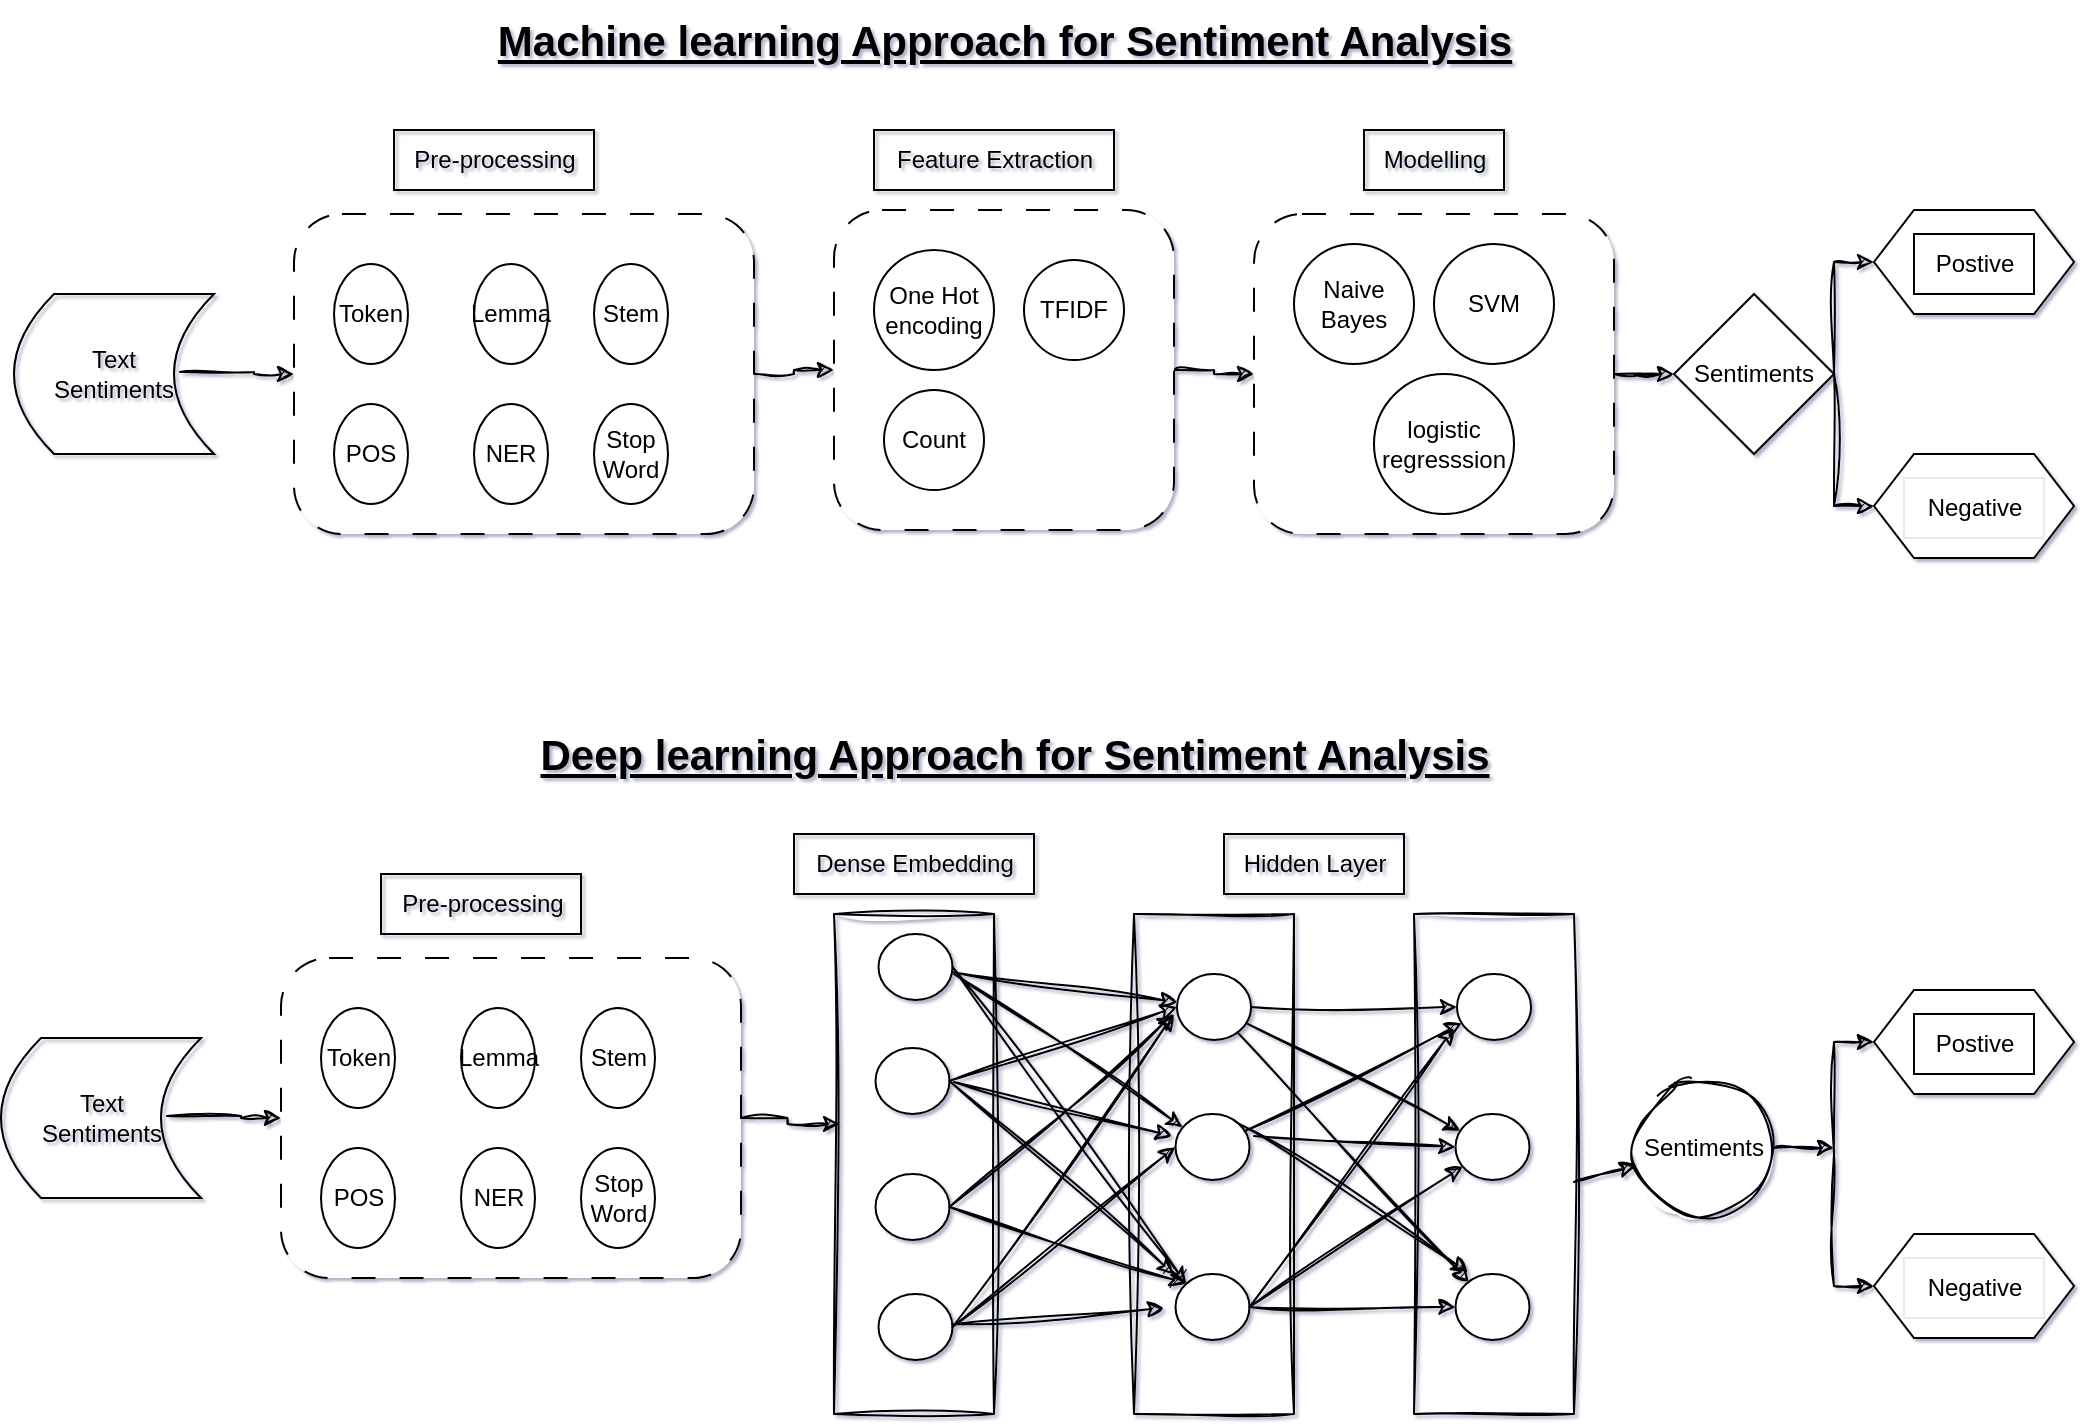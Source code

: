 <mxfile version="23.1.5" type="github" pages="2">
  <diagram id="yPxyJZ8AM_hMuL3Unpa9" name="complex gitflow">
    <mxGraphModel dx="1386" dy="785" grid="1" gridSize="10" guides="1" tooltips="1" connect="1" arrows="1" fold="1" page="1" pageScale="1" pageWidth="1100" pageHeight="850" background="#FFFFFF" math="0" shadow="1">
      <root>
        <mxCell id="0" />
        <mxCell id="1" parent="0" />
        <mxCell id="4QupIb8iLS8ZjlGMn9zY-9" style="edgeStyle=orthogonalEdgeStyle;rounded=0;sketch=1;hachureGap=4;jiggle=2;curveFitting=1;orthogonalLoop=1;jettySize=auto;html=1;exitX=0.83;exitY=0.488;exitDx=0;exitDy=0;entryX=0;entryY=0.5;entryDx=0;entryDy=0;exitPerimeter=0;" edge="1" parent="1" source="zV0c77pq8J_n4XPMc49B-2" target="zV0c77pq8J_n4XPMc49B-3">
          <mxGeometry relative="1" as="geometry" />
        </mxCell>
        <mxCell id="zV0c77pq8J_n4XPMc49B-2" value="Text &lt;br&gt;Sentiments" style="shape=dataStorage;whiteSpace=wrap;html=1;fixedSize=1;gradientColor=none;fillColor=none;strokeColor=#000000;" parent="1" vertex="1">
          <mxGeometry x="30" y="160" width="100" height="80" as="geometry" />
        </mxCell>
        <mxCell id="4QupIb8iLS8ZjlGMn9zY-8" style="edgeStyle=orthogonalEdgeStyle;rounded=0;sketch=1;hachureGap=4;jiggle=2;curveFitting=1;orthogonalLoop=1;jettySize=auto;html=1;" edge="1" parent="1" source="zV0c77pq8J_n4XPMc49B-3" target="zV0c77pq8J_n4XPMc49B-13">
          <mxGeometry relative="1" as="geometry" />
        </mxCell>
        <mxCell id="zV0c77pq8J_n4XPMc49B-3" value="" style="rounded=1;whiteSpace=wrap;html=1;dashed=1;dashPattern=12 12;strokeColor=#000000;" parent="1" vertex="1">
          <mxGeometry x="170" y="120" width="230" height="160" as="geometry" />
        </mxCell>
        <mxCell id="zV0c77pq8J_n4XPMc49B-4" value="Token" style="ellipse;whiteSpace=wrap;html=1;aspect=fixed;strokeColor=#000000;" parent="1" vertex="1">
          <mxGeometry x="190" y="145" width="37" height="50" as="geometry" />
        </mxCell>
        <mxCell id="zV0c77pq8J_n4XPMc49B-5" value="Lemma" style="ellipse;whiteSpace=wrap;html=1;aspect=fixed;strokeColor=#000000;" parent="1" vertex="1">
          <mxGeometry x="260" y="145" width="37" height="50" as="geometry" />
        </mxCell>
        <mxCell id="zV0c77pq8J_n4XPMc49B-6" value="Stem" style="ellipse;whiteSpace=wrap;html=1;aspect=fixed;strokeColor=#000000;" parent="1" vertex="1">
          <mxGeometry x="320" y="145" width="37" height="50" as="geometry" />
        </mxCell>
        <mxCell id="zV0c77pq8J_n4XPMc49B-7" value="POS" style="ellipse;whiteSpace=wrap;html=1;aspect=fixed;strokeColor=#000000;" parent="1" vertex="1">
          <mxGeometry x="190" y="215" width="37" height="50" as="geometry" />
        </mxCell>
        <mxCell id="zV0c77pq8J_n4XPMc49B-8" value="NER" style="ellipse;whiteSpace=wrap;html=1;aspect=fixed;strokeColor=#000000;" parent="1" vertex="1">
          <mxGeometry x="260" y="215" width="37" height="50" as="geometry" />
        </mxCell>
        <mxCell id="zV0c77pq8J_n4XPMc49B-9" value="Stop Word" style="ellipse;whiteSpace=wrap;html=1;aspect=fixed;strokeColor=#000000;" parent="1" vertex="1">
          <mxGeometry x="320" y="215" width="37" height="50" as="geometry" />
        </mxCell>
        <mxCell id="zV0c77pq8J_n4XPMc49B-10" value="Pre-processing" style="text;html=1;align=center;verticalAlign=middle;resizable=0;points=[];autosize=1;strokeColor=#000000;fillColor=none;" parent="1" vertex="1">
          <mxGeometry x="220" y="78" width="100" height="30" as="geometry" />
        </mxCell>
        <mxCell id="4QupIb8iLS8ZjlGMn9zY-10" style="edgeStyle=orthogonalEdgeStyle;rounded=0;sketch=1;hachureGap=4;jiggle=2;curveFitting=1;orthogonalLoop=1;jettySize=auto;html=1;entryX=0;entryY=0.5;entryDx=0;entryDy=0;" edge="1" parent="1" source="zV0c77pq8J_n4XPMc49B-13" target="zV0c77pq8J_n4XPMc49B-22">
          <mxGeometry relative="1" as="geometry" />
        </mxCell>
        <mxCell id="zV0c77pq8J_n4XPMc49B-13" value="" style="rounded=1;whiteSpace=wrap;html=1;dashed=1;dashPattern=12 12;strokeColor=#000000;" parent="1" vertex="1">
          <mxGeometry x="440" y="118" width="170" height="160" as="geometry" />
        </mxCell>
        <mxCell id="zV0c77pq8J_n4XPMc49B-14" value="One Hot encoding" style="ellipse;whiteSpace=wrap;html=1;aspect=fixed;strokeColor=#000000;" parent="1" vertex="1">
          <mxGeometry x="460" y="138" width="60" height="60" as="geometry" />
        </mxCell>
        <mxCell id="zV0c77pq8J_n4XPMc49B-16" value="TFIDF" style="ellipse;whiteSpace=wrap;html=1;aspect=fixed;strokeColor=#000000;" parent="1" vertex="1">
          <mxGeometry x="535" y="143" width="50" height="50" as="geometry" />
        </mxCell>
        <mxCell id="zV0c77pq8J_n4XPMc49B-18" value="Count" style="ellipse;whiteSpace=wrap;html=1;aspect=fixed;strokeColor=#000000;" parent="1" vertex="1">
          <mxGeometry x="465" y="208" width="50" height="50" as="geometry" />
        </mxCell>
        <mxCell id="zV0c77pq8J_n4XPMc49B-20" value="Feature Extraction" style="text;html=1;align=center;verticalAlign=middle;resizable=0;points=[];autosize=1;strokeColor=#000000;fillColor=none;" parent="1" vertex="1">
          <mxGeometry x="460" y="78" width="120" height="30" as="geometry" />
        </mxCell>
        <mxCell id="4QupIb8iLS8ZjlGMn9zY-11" style="edgeStyle=orthogonalEdgeStyle;rounded=0;sketch=1;hachureGap=4;jiggle=2;curveFitting=1;orthogonalLoop=1;jettySize=auto;html=1;entryX=0;entryY=0.5;entryDx=0;entryDy=0;" edge="1" parent="1" source="zV0c77pq8J_n4XPMc49B-22" target="zV0c77pq8J_n4XPMc49B-27">
          <mxGeometry relative="1" as="geometry" />
        </mxCell>
        <mxCell id="zV0c77pq8J_n4XPMc49B-22" value="" style="rounded=1;whiteSpace=wrap;html=1;dashed=1;dashPattern=12 12;strokeColor=#000000;" parent="1" vertex="1">
          <mxGeometry x="650" y="120" width="180" height="160" as="geometry" />
        </mxCell>
        <mxCell id="zV0c77pq8J_n4XPMc49B-23" value="Modelling" style="text;html=1;align=center;verticalAlign=middle;resizable=0;points=[];autosize=1;strokeColor=#000000;fillColor=none;" parent="1" vertex="1">
          <mxGeometry x="705" y="78" width="70" height="30" as="geometry" />
        </mxCell>
        <mxCell id="zV0c77pq8J_n4XPMc49B-24" value="Naive Bayes" style="ellipse;whiteSpace=wrap;html=1;aspect=fixed;strokeColor=#000000;" parent="1" vertex="1">
          <mxGeometry x="670" y="135" width="60" height="60" as="geometry" />
        </mxCell>
        <mxCell id="zV0c77pq8J_n4XPMc49B-25" value="SVM" style="ellipse;whiteSpace=wrap;html=1;aspect=fixed;strokeColor=#000000;" parent="1" vertex="1">
          <mxGeometry x="740" y="135" width="60" height="60" as="geometry" />
        </mxCell>
        <mxCell id="zV0c77pq8J_n4XPMc49B-26" value="logistic regresssion" style="ellipse;whiteSpace=wrap;html=1;aspect=fixed;strokeColor=#000000;" parent="1" vertex="1">
          <mxGeometry x="710" y="200" width="70" height="70" as="geometry" />
        </mxCell>
        <mxCell id="4QupIb8iLS8ZjlGMn9zY-12" style="edgeStyle=orthogonalEdgeStyle;rounded=0;sketch=1;hachureGap=4;jiggle=2;curveFitting=1;orthogonalLoop=1;jettySize=auto;html=1;exitX=1;exitY=0.5;exitDx=0;exitDy=0;entryX=0;entryY=0.5;entryDx=0;entryDy=0;" edge="1" parent="1" source="zV0c77pq8J_n4XPMc49B-27" target="zV0c77pq8J_n4XPMc49B-29">
          <mxGeometry relative="1" as="geometry">
            <Array as="points">
              <mxPoint x="940" y="144" />
            </Array>
          </mxGeometry>
        </mxCell>
        <mxCell id="4QupIb8iLS8ZjlGMn9zY-14" style="edgeStyle=orthogonalEdgeStyle;rounded=0;sketch=1;hachureGap=4;jiggle=2;curveFitting=1;orthogonalLoop=1;jettySize=auto;html=1;exitX=1;exitY=0.5;exitDx=0;exitDy=0;entryX=0;entryY=0.5;entryDx=0;entryDy=0;" edge="1" parent="1" source="zV0c77pq8J_n4XPMc49B-27" target="zV0c77pq8J_n4XPMc49B-33">
          <mxGeometry relative="1" as="geometry">
            <Array as="points">
              <mxPoint x="940" y="266" />
            </Array>
          </mxGeometry>
        </mxCell>
        <mxCell id="zV0c77pq8J_n4XPMc49B-27" value="Sentiments" style="rhombus;whiteSpace=wrap;html=1;strokeColor=#000000;" parent="1" vertex="1">
          <mxGeometry x="860" y="160" width="80" height="80" as="geometry" />
        </mxCell>
        <mxCell id="zV0c77pq8J_n4XPMc49B-29" value="" style="shape=hexagon;perimeter=hexagonPerimeter2;whiteSpace=wrap;html=1;fixedSize=1;strokeColor=#000000;" parent="1" vertex="1">
          <mxGeometry x="960" y="118" width="100" height="52" as="geometry" />
        </mxCell>
        <mxCell id="zV0c77pq8J_n4XPMc49B-28" value="Postive" style="text;html=1;align=center;verticalAlign=middle;resizable=0;points=[];autosize=1;strokeColor=#000000;fillColor=none;" parent="1" vertex="1">
          <mxGeometry x="980" y="130" width="60" height="30" as="geometry" />
        </mxCell>
        <mxCell id="zV0c77pq8J_n4XPMc49B-33" value="" style="shape=hexagon;perimeter=hexagonPerimeter2;whiteSpace=wrap;html=1;fixedSize=1;strokeColor=#000000;" parent="1" vertex="1">
          <mxGeometry x="960" y="240" width="100" height="52" as="geometry" />
        </mxCell>
        <mxCell id="zV0c77pq8J_n4XPMc49B-34" value="Negative" style="text;html=1;align=center;verticalAlign=middle;resizable=0;points=[];autosize=1;strokeColor=#eee7e7;fillColor=none;" parent="1" vertex="1">
          <mxGeometry x="975" y="252" width="70" height="30" as="geometry" />
        </mxCell>
        <mxCell id="4QupIb8iLS8ZjlGMn9zY-15" value="&lt;font style=&quot;font-size: 21px;&quot;&gt;&lt;u&gt;&lt;b&gt;Machine learning Approach for Sentiment Analysis&lt;/b&gt;&lt;/u&gt;&lt;/font&gt;" style="text;html=1;align=center;verticalAlign=middle;resizable=0;points=[];autosize=1;strokeColor=none;fillColor=none;" vertex="1" parent="1">
          <mxGeometry x="260" y="13" width="530" height="40" as="geometry" />
        </mxCell>
        <mxCell id="4QupIb8iLS8ZjlGMn9zY-16" style="edgeStyle=orthogonalEdgeStyle;rounded=0;sketch=1;hachureGap=4;jiggle=2;curveFitting=1;orthogonalLoop=1;jettySize=auto;html=1;exitX=0.83;exitY=0.488;exitDx=0;exitDy=0;entryX=0;entryY=0.5;entryDx=0;entryDy=0;exitPerimeter=0;" edge="1" parent="1" source="4QupIb8iLS8ZjlGMn9zY-17" target="4QupIb8iLS8ZjlGMn9zY-18">
          <mxGeometry relative="1" as="geometry" />
        </mxCell>
        <mxCell id="4QupIb8iLS8ZjlGMn9zY-17" value="Text &lt;br&gt;Sentiments" style="shape=dataStorage;whiteSpace=wrap;html=1;fixedSize=1;gradientColor=none;fillColor=none;strokeColor=#000000;" vertex="1" parent="1">
          <mxGeometry x="23.5" y="532" width="100" height="80" as="geometry" />
        </mxCell>
        <mxCell id="4QupIb8iLS8ZjlGMn9zY-18" value="" style="rounded=1;whiteSpace=wrap;html=1;dashed=1;dashPattern=12 12;strokeColor=#000000;" vertex="1" parent="1">
          <mxGeometry x="163.5" y="492" width="230" height="160" as="geometry" />
        </mxCell>
        <mxCell id="4QupIb8iLS8ZjlGMn9zY-19" value="Token" style="ellipse;whiteSpace=wrap;html=1;aspect=fixed;strokeColor=#000000;" vertex="1" parent="1">
          <mxGeometry x="183.5" y="517" width="37" height="50" as="geometry" />
        </mxCell>
        <mxCell id="4QupIb8iLS8ZjlGMn9zY-20" value="Lemma" style="ellipse;whiteSpace=wrap;html=1;aspect=fixed;strokeColor=#000000;" vertex="1" parent="1">
          <mxGeometry x="253.5" y="517" width="37" height="50" as="geometry" />
        </mxCell>
        <mxCell id="4QupIb8iLS8ZjlGMn9zY-21" value="Stem" style="ellipse;whiteSpace=wrap;html=1;aspect=fixed;strokeColor=#000000;" vertex="1" parent="1">
          <mxGeometry x="313.5" y="517" width="37" height="50" as="geometry" />
        </mxCell>
        <mxCell id="4QupIb8iLS8ZjlGMn9zY-22" value="POS" style="ellipse;whiteSpace=wrap;html=1;aspect=fixed;strokeColor=#000000;" vertex="1" parent="1">
          <mxGeometry x="183.5" y="587" width="37" height="50" as="geometry" />
        </mxCell>
        <mxCell id="4QupIb8iLS8ZjlGMn9zY-23" value="NER" style="ellipse;whiteSpace=wrap;html=1;aspect=fixed;strokeColor=#000000;" vertex="1" parent="1">
          <mxGeometry x="253.5" y="587" width="37" height="50" as="geometry" />
        </mxCell>
        <mxCell id="4QupIb8iLS8ZjlGMn9zY-24" value="Stop Word" style="ellipse;whiteSpace=wrap;html=1;aspect=fixed;strokeColor=#000000;" vertex="1" parent="1">
          <mxGeometry x="313.5" y="587" width="37" height="50" as="geometry" />
        </mxCell>
        <mxCell id="4QupIb8iLS8ZjlGMn9zY-25" value="Pre-processing" style="text;html=1;align=center;verticalAlign=middle;resizable=0;points=[];autosize=1;strokeColor=#000000;fillColor=none;" vertex="1" parent="1">
          <mxGeometry x="213.5" y="450" width="100" height="30" as="geometry" />
        </mxCell>
        <mxCell id="4QupIb8iLS8ZjlGMn9zY-26" value="&lt;font style=&quot;font-size: 21px;&quot;&gt;&lt;u&gt;&lt;b&gt;Deep learning Approach for Sentiment Analysis&lt;/b&gt;&lt;/u&gt;&lt;/font&gt;" style="text;html=1;align=center;verticalAlign=middle;resizable=0;points=[];autosize=1;strokeColor=none;fillColor=none;" vertex="1" parent="1">
          <mxGeometry x="280" y="370" width="500" height="40" as="geometry" />
        </mxCell>
        <mxCell id="4QupIb8iLS8ZjlGMn9zY-29" value="" style="swimlane;startSize=0;sketch=1;hachureGap=4;jiggle=2;curveFitting=1;" vertex="1" parent="1">
          <mxGeometry x="440" y="470" width="80" height="250" as="geometry" />
        </mxCell>
        <mxCell id="4QupIb8iLS8ZjlGMn9zY-31" value="" style="ellipse;whiteSpace=wrap;html=1;aspect=fixed;" vertex="1" parent="4QupIb8iLS8ZjlGMn9zY-29">
          <mxGeometry x="22.25" y="10" width="37" height="33" as="geometry" />
        </mxCell>
        <mxCell id="4QupIb8iLS8ZjlGMn9zY-33" value="" style="ellipse;whiteSpace=wrap;html=1;aspect=fixed;" vertex="1" parent="4QupIb8iLS8ZjlGMn9zY-29">
          <mxGeometry x="20.75" y="67" width="37" height="33" as="geometry" />
        </mxCell>
        <mxCell id="4QupIb8iLS8ZjlGMn9zY-34" value="" style="ellipse;whiteSpace=wrap;html=1;aspect=fixed;" vertex="1" parent="4QupIb8iLS8ZjlGMn9zY-29">
          <mxGeometry x="20.75" y="130" width="37" height="33" as="geometry" />
        </mxCell>
        <mxCell id="4QupIb8iLS8ZjlGMn9zY-35" value="" style="ellipse;whiteSpace=wrap;html=1;aspect=fixed;" vertex="1" parent="4QupIb8iLS8ZjlGMn9zY-29">
          <mxGeometry x="22.25" y="190" width="37" height="33" as="geometry" />
        </mxCell>
        <mxCell id="4QupIb8iLS8ZjlGMn9zY-37" value="" style="swimlane;startSize=0;sketch=1;hachureGap=4;jiggle=2;curveFitting=1;" vertex="1" parent="1">
          <mxGeometry x="590" y="470" width="80" height="250" as="geometry" />
        </mxCell>
        <mxCell id="4QupIb8iLS8ZjlGMn9zY-38" value="" style="ellipse;whiteSpace=wrap;html=1;aspect=fixed;" vertex="1" parent="4QupIb8iLS8ZjlGMn9zY-37">
          <mxGeometry x="21.5" y="30" width="37" height="33" as="geometry" />
        </mxCell>
        <mxCell id="4QupIb8iLS8ZjlGMn9zY-39" value="" style="ellipse;whiteSpace=wrap;html=1;aspect=fixed;" vertex="1" parent="4QupIb8iLS8ZjlGMn9zY-37">
          <mxGeometry x="20.75" y="100" width="37" height="33" as="geometry" />
        </mxCell>
        <mxCell id="4QupIb8iLS8ZjlGMn9zY-40" value="" style="ellipse;whiteSpace=wrap;html=1;aspect=fixed;" vertex="1" parent="4QupIb8iLS8ZjlGMn9zY-37">
          <mxGeometry x="20.75" y="180" width="37" height="33" as="geometry" />
        </mxCell>
        <mxCell id="4QupIb8iLS8ZjlGMn9zY-43" value="" style="swimlane;startSize=0;sketch=1;hachureGap=4;jiggle=2;curveFitting=1;" vertex="1" parent="1">
          <mxGeometry x="730" y="470" width="80" height="250" as="geometry" />
        </mxCell>
        <mxCell id="4QupIb8iLS8ZjlGMn9zY-44" value="" style="ellipse;whiteSpace=wrap;html=1;aspect=fixed;" vertex="1" parent="4QupIb8iLS8ZjlGMn9zY-43">
          <mxGeometry x="21.5" y="30" width="37" height="33" as="geometry" />
        </mxCell>
        <mxCell id="4QupIb8iLS8ZjlGMn9zY-45" value="" style="ellipse;whiteSpace=wrap;html=1;aspect=fixed;" vertex="1" parent="4QupIb8iLS8ZjlGMn9zY-43">
          <mxGeometry x="20.75" y="100" width="37" height="33" as="geometry" />
        </mxCell>
        <mxCell id="4QupIb8iLS8ZjlGMn9zY-46" value="" style="ellipse;whiteSpace=wrap;html=1;aspect=fixed;" vertex="1" parent="4QupIb8iLS8ZjlGMn9zY-43">
          <mxGeometry x="20.75" y="180" width="37" height="33" as="geometry" />
        </mxCell>
        <mxCell id="4QupIb8iLS8ZjlGMn9zY-47" style="edgeStyle=orthogonalEdgeStyle;rounded=0;sketch=1;hachureGap=4;jiggle=2;curveFitting=1;orthogonalLoop=1;jettySize=auto;html=1;exitX=1;exitY=0.5;exitDx=0;exitDy=0;entryX=0;entryY=0.5;entryDx=0;entryDy=0;" edge="1" parent="1" target="4QupIb8iLS8ZjlGMn9zY-51">
          <mxGeometry relative="1" as="geometry">
            <Array as="points">
              <mxPoint x="940" y="534" />
            </Array>
            <mxPoint x="940" y="590" as="sourcePoint" />
          </mxGeometry>
        </mxCell>
        <mxCell id="4QupIb8iLS8ZjlGMn9zY-49" style="edgeStyle=orthogonalEdgeStyle;rounded=0;sketch=1;hachureGap=4;jiggle=2;curveFitting=1;orthogonalLoop=1;jettySize=auto;html=1;exitX=1;exitY=0.5;exitDx=0;exitDy=0;entryX=0;entryY=0.5;entryDx=0;entryDy=0;" edge="1" parent="1" target="4QupIb8iLS8ZjlGMn9zY-55">
          <mxGeometry relative="1" as="geometry">
            <Array as="points">
              <mxPoint x="940" y="656" />
            </Array>
            <mxPoint x="940" y="590" as="sourcePoint" />
          </mxGeometry>
        </mxCell>
        <mxCell id="4QupIb8iLS8ZjlGMn9zY-51" value="" style="shape=hexagon;perimeter=hexagonPerimeter2;whiteSpace=wrap;html=1;fixedSize=1;strokeColor=#000000;" vertex="1" parent="1">
          <mxGeometry x="960" y="508" width="100" height="52" as="geometry" />
        </mxCell>
        <mxCell id="4QupIb8iLS8ZjlGMn9zY-52" value="Postive" style="text;html=1;align=center;verticalAlign=middle;resizable=0;points=[];autosize=1;strokeColor=#000000;fillColor=none;" vertex="1" parent="1">
          <mxGeometry x="980" y="520" width="60" height="30" as="geometry" />
        </mxCell>
        <mxCell id="4QupIb8iLS8ZjlGMn9zY-55" value="" style="shape=hexagon;perimeter=hexagonPerimeter2;whiteSpace=wrap;html=1;fixedSize=1;strokeColor=#000000;" vertex="1" parent="1">
          <mxGeometry x="960" y="630" width="100" height="52" as="geometry" />
        </mxCell>
        <mxCell id="4QupIb8iLS8ZjlGMn9zY-56" value="Negative" style="text;html=1;align=center;verticalAlign=middle;resizable=0;points=[];autosize=1;strokeColor=#eee7e7;fillColor=none;" vertex="1" parent="1">
          <mxGeometry x="975" y="642" width="70" height="30" as="geometry" />
        </mxCell>
        <mxCell id="4QupIb8iLS8ZjlGMn9zY-57" style="edgeStyle=orthogonalEdgeStyle;rounded=0;sketch=1;hachureGap=4;jiggle=2;curveFitting=1;orthogonalLoop=1;jettySize=auto;html=1;entryX=0.038;entryY=0.42;entryDx=0;entryDy=0;entryPerimeter=0;" edge="1" parent="1" source="4QupIb8iLS8ZjlGMn9zY-18" target="4QupIb8iLS8ZjlGMn9zY-29">
          <mxGeometry relative="1" as="geometry" />
        </mxCell>
        <mxCell id="4QupIb8iLS8ZjlGMn9zY-60" value="" style="endArrow=classic;html=1;rounded=0;sketch=1;hachureGap=4;jiggle=2;curveFitting=1;" edge="1" parent="1" source="4QupIb8iLS8ZjlGMn9zY-31" target="4QupIb8iLS8ZjlGMn9zY-38">
          <mxGeometry width="50" height="50" relative="1" as="geometry">
            <mxPoint x="650" y="430" as="sourcePoint" />
            <mxPoint x="700" y="380" as="targetPoint" />
          </mxGeometry>
        </mxCell>
        <mxCell id="4QupIb8iLS8ZjlGMn9zY-61" value="" style="endArrow=classic;html=1;rounded=0;sketch=1;hachureGap=4;jiggle=2;curveFitting=1;" edge="1" parent="1" target="4QupIb8iLS8ZjlGMn9zY-39">
          <mxGeometry width="50" height="50" relative="1" as="geometry">
            <mxPoint x="500" y="500" as="sourcePoint" />
            <mxPoint x="622" y="524" as="targetPoint" />
          </mxGeometry>
        </mxCell>
        <mxCell id="4QupIb8iLS8ZjlGMn9zY-62" value="" style="endArrow=classic;html=1;rounded=0;sketch=1;hachureGap=4;jiggle=2;curveFitting=1;exitX=1;exitY=0.5;exitDx=0;exitDy=0;entryX=0;entryY=0;entryDx=0;entryDy=0;" edge="1" parent="1" source="4QupIb8iLS8ZjlGMn9zY-31" target="4QupIb8iLS8ZjlGMn9zY-40">
          <mxGeometry width="50" height="50" relative="1" as="geometry">
            <mxPoint x="519" y="519" as="sourcePoint" />
            <mxPoint x="632" y="534" as="targetPoint" />
          </mxGeometry>
        </mxCell>
        <mxCell id="4QupIb8iLS8ZjlGMn9zY-63" value="" style="endArrow=classic;html=1;rounded=0;sketch=1;hachureGap=4;jiggle=2;curveFitting=1;exitX=1;exitY=0.5;exitDx=0;exitDy=0;entryX=0;entryY=0.5;entryDx=0;entryDy=0;" edge="1" parent="1" source="4QupIb8iLS8ZjlGMn9zY-33" target="4QupIb8iLS8ZjlGMn9zY-38">
          <mxGeometry width="50" height="50" relative="1" as="geometry">
            <mxPoint x="529" y="529" as="sourcePoint" />
            <mxPoint x="642" y="544" as="targetPoint" />
          </mxGeometry>
        </mxCell>
        <mxCell id="4QupIb8iLS8ZjlGMn9zY-64" value="" style="endArrow=classic;html=1;rounded=0;sketch=1;hachureGap=4;jiggle=2;curveFitting=1;entryX=-0.047;entryY=0.333;entryDx=0;entryDy=0;entryPerimeter=0;" edge="1" parent="1" target="4QupIb8iLS8ZjlGMn9zY-39">
          <mxGeometry width="50" height="50" relative="1" as="geometry">
            <mxPoint x="500" y="554" as="sourcePoint" />
            <mxPoint x="652" y="554" as="targetPoint" />
          </mxGeometry>
        </mxCell>
        <mxCell id="4QupIb8iLS8ZjlGMn9zY-65" value="" style="endArrow=classic;html=1;rounded=0;sketch=1;hachureGap=4;jiggle=2;curveFitting=1;exitX=1;exitY=0.5;exitDx=0;exitDy=0;" edge="1" parent="1" source="4QupIb8iLS8ZjlGMn9zY-33">
          <mxGeometry width="50" height="50" relative="1" as="geometry">
            <mxPoint x="549" y="549" as="sourcePoint" />
            <mxPoint x="610" y="650" as="targetPoint" />
          </mxGeometry>
        </mxCell>
        <mxCell id="4QupIb8iLS8ZjlGMn9zY-66" value="" style="endArrow=classic;html=1;rounded=0;sketch=1;hachureGap=4;jiggle=2;curveFitting=1;exitX=1;exitY=0.5;exitDx=0;exitDy=0;" edge="1" parent="1" source="4QupIb8iLS8ZjlGMn9zY-34">
          <mxGeometry width="50" height="50" relative="1" as="geometry">
            <mxPoint x="559" y="559" as="sourcePoint" />
            <mxPoint x="610" y="520" as="targetPoint" />
          </mxGeometry>
        </mxCell>
        <mxCell id="4QupIb8iLS8ZjlGMn9zY-67" value="" style="endArrow=classic;html=1;rounded=0;sketch=1;hachureGap=4;jiggle=2;curveFitting=1;exitX=1;exitY=0.5;exitDx=0;exitDy=0;entryX=0;entryY=0;entryDx=0;entryDy=0;" edge="1" parent="1" source="4QupIb8iLS8ZjlGMn9zY-34" target="4QupIb8iLS8ZjlGMn9zY-40">
          <mxGeometry width="50" height="50" relative="1" as="geometry">
            <mxPoint x="569" y="569" as="sourcePoint" />
            <mxPoint x="682" y="584" as="targetPoint" />
          </mxGeometry>
        </mxCell>
        <mxCell id="4QupIb8iLS8ZjlGMn9zY-68" value="" style="endArrow=classic;html=1;rounded=0;sketch=1;hachureGap=4;jiggle=2;curveFitting=1;exitX=1;exitY=0.5;exitDx=0;exitDy=0;" edge="1" parent="1" source="4QupIb8iLS8ZjlGMn9zY-35">
          <mxGeometry width="50" height="50" relative="1" as="geometry">
            <mxPoint x="579" y="579" as="sourcePoint" />
            <mxPoint x="610" y="520" as="targetPoint" />
          </mxGeometry>
        </mxCell>
        <mxCell id="4QupIb8iLS8ZjlGMn9zY-69" value="" style="endArrow=classic;html=1;rounded=0;sketch=1;hachureGap=4;jiggle=2;curveFitting=1;exitX=1;exitY=0.5;exitDx=0;exitDy=0;entryX=0;entryY=0.5;entryDx=0;entryDy=0;" edge="1" parent="1" source="4QupIb8iLS8ZjlGMn9zY-35" target="4QupIb8iLS8ZjlGMn9zY-39">
          <mxGeometry width="50" height="50" relative="1" as="geometry">
            <mxPoint x="589" y="589" as="sourcePoint" />
            <mxPoint x="702" y="604" as="targetPoint" />
          </mxGeometry>
        </mxCell>
        <mxCell id="4QupIb8iLS8ZjlGMn9zY-70" value="" style="endArrow=classic;html=1;rounded=0;sketch=1;hachureGap=4;jiggle=2;curveFitting=1;entryX=-0.155;entryY=0.515;entryDx=0;entryDy=0;entryPerimeter=0;" edge="1" parent="1" source="4QupIb8iLS8ZjlGMn9zY-35" target="4QupIb8iLS8ZjlGMn9zY-40">
          <mxGeometry width="50" height="50" relative="1" as="geometry">
            <mxPoint x="599" y="599" as="sourcePoint" />
            <mxPoint x="712" y="614" as="targetPoint" />
          </mxGeometry>
        </mxCell>
        <mxCell id="4QupIb8iLS8ZjlGMn9zY-71" value="" style="endArrow=classic;html=1;rounded=0;sketch=1;hachureGap=4;jiggle=2;curveFitting=1;exitX=1;exitY=0.5;exitDx=0;exitDy=0;entryX=0;entryY=0.5;entryDx=0;entryDy=0;" edge="1" parent="1" source="4QupIb8iLS8ZjlGMn9zY-38" target="4QupIb8iLS8ZjlGMn9zY-44">
          <mxGeometry width="50" height="50" relative="1" as="geometry">
            <mxPoint x="609" y="609" as="sourcePoint" />
            <mxPoint x="722" y="624" as="targetPoint" />
          </mxGeometry>
        </mxCell>
        <mxCell id="4QupIb8iLS8ZjlGMn9zY-73" value="" style="endArrow=classic;html=1;rounded=0;sketch=1;hachureGap=4;jiggle=2;curveFitting=1;" edge="1" parent="1" source="4QupIb8iLS8ZjlGMn9zY-38" target="4QupIb8iLS8ZjlGMn9zY-45">
          <mxGeometry width="50" height="50" relative="1" as="geometry">
            <mxPoint x="659" y="527" as="sourcePoint" />
            <mxPoint x="762" y="527" as="targetPoint" />
          </mxGeometry>
        </mxCell>
        <mxCell id="4QupIb8iLS8ZjlGMn9zY-74" value="" style="endArrow=classic;html=1;rounded=0;sketch=1;hachureGap=4;jiggle=2;curveFitting=1;" edge="1" parent="1" source="4QupIb8iLS8ZjlGMn9zY-38" target="4QupIb8iLS8ZjlGMn9zY-46">
          <mxGeometry width="50" height="50" relative="1" as="geometry">
            <mxPoint x="669" y="537" as="sourcePoint" />
            <mxPoint x="772" y="537" as="targetPoint" />
          </mxGeometry>
        </mxCell>
        <mxCell id="4QupIb8iLS8ZjlGMn9zY-75" value="" style="endArrow=classic;html=1;rounded=0;sketch=1;hachureGap=4;jiggle=2;curveFitting=1;" edge="1" parent="1" source="4QupIb8iLS8ZjlGMn9zY-39" target="4QupIb8iLS8ZjlGMn9zY-44">
          <mxGeometry width="50" height="50" relative="1" as="geometry">
            <mxPoint x="679" y="547" as="sourcePoint" />
            <mxPoint x="782" y="547" as="targetPoint" />
          </mxGeometry>
        </mxCell>
        <mxCell id="4QupIb8iLS8ZjlGMn9zY-76" value="" style="endArrow=classic;html=1;rounded=0;sketch=1;hachureGap=4;jiggle=2;curveFitting=1;exitX=1.061;exitY=0.333;exitDx=0;exitDy=0;entryX=0;entryY=0.5;entryDx=0;entryDy=0;exitPerimeter=0;" edge="1" parent="1" source="4QupIb8iLS8ZjlGMn9zY-39" target="4QupIb8iLS8ZjlGMn9zY-45">
          <mxGeometry width="50" height="50" relative="1" as="geometry">
            <mxPoint x="689" y="557" as="sourcePoint" />
            <mxPoint x="792" y="557" as="targetPoint" />
          </mxGeometry>
        </mxCell>
        <mxCell id="4QupIb8iLS8ZjlGMn9zY-77" value="" style="endArrow=classic;html=1;rounded=0;sketch=1;hachureGap=4;jiggle=2;curveFitting=1;exitX=1;exitY=0;exitDx=0;exitDy=0;entryX=0.169;entryY=-0.03;entryDx=0;entryDy=0;entryPerimeter=0;" edge="1" parent="1" source="4QupIb8iLS8ZjlGMn9zY-39" target="4QupIb8iLS8ZjlGMn9zY-46">
          <mxGeometry width="50" height="50" relative="1" as="geometry">
            <mxPoint x="699" y="567" as="sourcePoint" />
            <mxPoint x="802" y="567" as="targetPoint" />
          </mxGeometry>
        </mxCell>
        <mxCell id="4QupIb8iLS8ZjlGMn9zY-78" value="" style="endArrow=classic;html=1;rounded=0;sketch=1;hachureGap=4;jiggle=2;curveFitting=1;exitX=1;exitY=0.5;exitDx=0;exitDy=0;entryX=-0.041;entryY=0.818;entryDx=0;entryDy=0;entryPerimeter=0;" edge="1" parent="1" source="4QupIb8iLS8ZjlGMn9zY-40" target="4QupIb8iLS8ZjlGMn9zY-44">
          <mxGeometry width="50" height="50" relative="1" as="geometry">
            <mxPoint x="709" y="577" as="sourcePoint" />
            <mxPoint x="812" y="577" as="targetPoint" />
          </mxGeometry>
        </mxCell>
        <mxCell id="4QupIb8iLS8ZjlGMn9zY-79" value="" style="endArrow=classic;html=1;rounded=0;sketch=1;hachureGap=4;jiggle=2;curveFitting=1;exitX=1;exitY=0.5;exitDx=0;exitDy=0;" edge="1" parent="1" source="4QupIb8iLS8ZjlGMn9zY-40" target="4QupIb8iLS8ZjlGMn9zY-45">
          <mxGeometry width="50" height="50" relative="1" as="geometry">
            <mxPoint x="719" y="587" as="sourcePoint" />
            <mxPoint x="822" y="587" as="targetPoint" />
          </mxGeometry>
        </mxCell>
        <mxCell id="4QupIb8iLS8ZjlGMn9zY-80" value="" style="endArrow=classic;html=1;rounded=0;sketch=1;hachureGap=4;jiggle=2;curveFitting=1;exitX=1;exitY=0.5;exitDx=0;exitDy=0;" edge="1" parent="1" source="4QupIb8iLS8ZjlGMn9zY-40" target="4QupIb8iLS8ZjlGMn9zY-46">
          <mxGeometry width="50" height="50" relative="1" as="geometry">
            <mxPoint x="729" y="597" as="sourcePoint" />
            <mxPoint x="832" y="597" as="targetPoint" />
          </mxGeometry>
        </mxCell>
        <mxCell id="4QupIb8iLS8ZjlGMn9zY-81" value="Dense Embedding" style="text;html=1;align=center;verticalAlign=middle;resizable=0;points=[];autosize=1;strokeColor=#000000;fillColor=none;" vertex="1" parent="1">
          <mxGeometry x="420" y="430" width="120" height="30" as="geometry" />
        </mxCell>
        <mxCell id="4QupIb8iLS8ZjlGMn9zY-82" value="Hidden Layer" style="text;html=1;align=center;verticalAlign=middle;resizable=0;points=[];autosize=1;strokeColor=#000000;fillColor=none;" vertex="1" parent="1">
          <mxGeometry x="635" y="430" width="90" height="30" as="geometry" />
        </mxCell>
        <mxCell id="4QupIb8iLS8ZjlGMn9zY-83" value="Sentiments" style="ellipse;whiteSpace=wrap;html=1;aspect=fixed;sketch=1;hachureGap=4;jiggle=2;curveFitting=1;" vertex="1" parent="1">
          <mxGeometry x="840" y="552" width="70" height="70" as="geometry" />
        </mxCell>
        <mxCell id="4QupIb8iLS8ZjlGMn9zY-85" value="" style="endArrow=classic;html=1;rounded=0;sketch=1;hachureGap=4;jiggle=2;curveFitting=1;exitX=1;exitY=0.536;exitDx=0;exitDy=0;exitPerimeter=0;" edge="1" parent="1" source="4QupIb8iLS8ZjlGMn9zY-43" target="4QupIb8iLS8ZjlGMn9zY-83">
          <mxGeometry width="50" height="50" relative="1" as="geometry">
            <mxPoint x="650" y="430" as="sourcePoint" />
            <mxPoint x="910" y="360" as="targetPoint" />
          </mxGeometry>
        </mxCell>
        <mxCell id="4QupIb8iLS8ZjlGMn9zY-87" value="" style="endArrow=classic;html=1;rounded=0;sketch=1;hachureGap=4;jiggle=2;curveFitting=1;exitX=1;exitY=0.5;exitDx=0;exitDy=0;" edge="1" parent="1" source="4QupIb8iLS8ZjlGMn9zY-83">
          <mxGeometry width="50" height="50" relative="1" as="geometry">
            <mxPoint x="840" y="661" as="sourcePoint" />
            <mxPoint x="940" y="587" as="targetPoint" />
          </mxGeometry>
        </mxCell>
      </root>
    </mxGraphModel>
  </diagram>
  <diagram id="GAEX_0GhqDLeEFUcpWro" name="Page-2">
    <mxGraphModel dx="1386" dy="785" grid="1" gridSize="10" guides="1" tooltips="1" connect="1" arrows="1" fold="1" page="1" pageScale="1" pageWidth="850" pageHeight="1100" background="#000000" math="0" shadow="0">
      <root>
        <mxCell id="0" />
        <mxCell id="1" parent="0" />
        <mxCell id="R3W9IKHHfwqjoO8XDkPH-1" value="" style="whiteSpace=wrap;html=1;aspect=fixed;sketch=1;hachureGap=4;jiggle=2;curveFitting=1;" vertex="1" parent="1">
          <mxGeometry x="380" y="360" width="80" height="80" as="geometry" />
        </mxCell>
      </root>
    </mxGraphModel>
  </diagram>
</mxfile>
